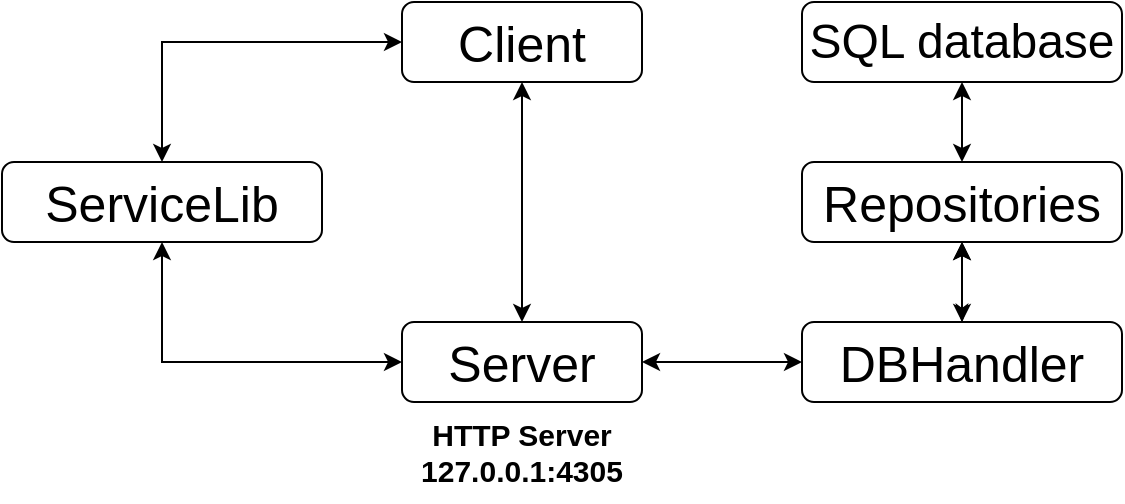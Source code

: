 <mxfile version="14.1.8" type="device"><diagram id="Gkeo9xopT5K_bHKvEmCK" name="Страница 1"><mxGraphModel dx="1086" dy="829" grid="1" gridSize="10" guides="1" tooltips="1" connect="1" arrows="1" fold="1" page="1" pageScale="1" pageWidth="827" pageHeight="1169" math="0" shadow="0"><root><mxCell id="0"/><mxCell id="1" parent="0"/><mxCell id="dRFOOLpf9qtkYSLFoBLn-12" style="edgeStyle=orthogonalEdgeStyle;rounded=0;orthogonalLoop=1;jettySize=auto;html=1;exitX=0;exitY=0.5;exitDx=0;exitDy=0;entryX=0.5;entryY=0;entryDx=0;entryDy=0;startArrow=classic;startFill=1;endArrow=classic;endFill=1;" edge="1" parent="1" source="dRFOOLpf9qtkYSLFoBLn-1" target="dRFOOLpf9qtkYSLFoBLn-3"><mxGeometry relative="1" as="geometry"/></mxCell><mxCell id="dRFOOLpf9qtkYSLFoBLn-1" value="&lt;font style=&quot;font-size: 25px&quot;&gt;Client&lt;/font&gt;" style="rounded=1;whiteSpace=wrap;html=1;" vertex="1" parent="1"><mxGeometry x="360" y="240" width="120" height="40" as="geometry"/></mxCell><mxCell id="dRFOOLpf9qtkYSLFoBLn-10" style="edgeStyle=orthogonalEdgeStyle;rounded=0;orthogonalLoop=1;jettySize=auto;html=1;exitX=1;exitY=0.5;exitDx=0;exitDy=0;entryX=0;entryY=0.5;entryDx=0;entryDy=0;startArrow=classic;startFill=1;endArrow=classic;endFill=1;" edge="1" parent="1" source="dRFOOLpf9qtkYSLFoBLn-2" target="dRFOOLpf9qtkYSLFoBLn-4"><mxGeometry relative="1" as="geometry"/></mxCell><mxCell id="dRFOOLpf9qtkYSLFoBLn-11" style="edgeStyle=orthogonalEdgeStyle;rounded=0;orthogonalLoop=1;jettySize=auto;html=1;exitX=0.5;exitY=0;exitDx=0;exitDy=0;entryX=0.5;entryY=1;entryDx=0;entryDy=0;startArrow=classic;startFill=1;endArrow=classic;endFill=1;" edge="1" parent="1" source="dRFOOLpf9qtkYSLFoBLn-2" target="dRFOOLpf9qtkYSLFoBLn-1"><mxGeometry relative="1" as="geometry"/></mxCell><mxCell id="dRFOOLpf9qtkYSLFoBLn-13" style="edgeStyle=orthogonalEdgeStyle;rounded=0;orthogonalLoop=1;jettySize=auto;html=1;exitX=0;exitY=0.5;exitDx=0;exitDy=0;entryX=0.5;entryY=1;entryDx=0;entryDy=0;startArrow=classic;startFill=1;endArrow=classic;endFill=1;" edge="1" parent="1" source="dRFOOLpf9qtkYSLFoBLn-2" target="dRFOOLpf9qtkYSLFoBLn-3"><mxGeometry relative="1" as="geometry"/></mxCell><mxCell id="dRFOOLpf9qtkYSLFoBLn-2" value="&lt;font style=&quot;font-size: 25px&quot;&gt;Server&lt;/font&gt;" style="rounded=1;whiteSpace=wrap;html=1;" vertex="1" parent="1"><mxGeometry x="360" y="400" width="120" height="40" as="geometry"/></mxCell><mxCell id="dRFOOLpf9qtkYSLFoBLn-3" value="&lt;font style=&quot;font-size: 25px&quot;&gt;ServiceLib&lt;/font&gt;" style="rounded=1;whiteSpace=wrap;html=1;" vertex="1" parent="1"><mxGeometry x="160" y="320" width="160" height="40" as="geometry"/></mxCell><mxCell id="dRFOOLpf9qtkYSLFoBLn-7" style="edgeStyle=orthogonalEdgeStyle;rounded=0;orthogonalLoop=1;jettySize=auto;html=1;exitX=0.5;exitY=0;exitDx=0;exitDy=0;entryX=0.5;entryY=1;entryDx=0;entryDy=0;startArrow=classicThin;startFill=1;" edge="1" parent="1" source="dRFOOLpf9qtkYSLFoBLn-4" target="dRFOOLpf9qtkYSLFoBLn-5"><mxGeometry relative="1" as="geometry"/></mxCell><mxCell id="dRFOOLpf9qtkYSLFoBLn-4" value="&lt;font style=&quot;font-size: 25px&quot;&gt;DBHandler&lt;/font&gt;" style="rounded=1;whiteSpace=wrap;html=1;" vertex="1" parent="1"><mxGeometry x="560" y="400" width="160" height="40" as="geometry"/></mxCell><mxCell id="dRFOOLpf9qtkYSLFoBLn-8" value="" style="edgeStyle=orthogonalEdgeStyle;rounded=0;orthogonalLoop=1;jettySize=auto;html=1;startArrow=classic;startFill=1;endArrow=classic;endFill=1;" edge="1" parent="1" source="dRFOOLpf9qtkYSLFoBLn-5" target="dRFOOLpf9qtkYSLFoBLn-4"><mxGeometry relative="1" as="geometry"/></mxCell><mxCell id="dRFOOLpf9qtkYSLFoBLn-9" style="edgeStyle=orthogonalEdgeStyle;rounded=0;orthogonalLoop=1;jettySize=auto;html=1;exitX=0.5;exitY=0;exitDx=0;exitDy=0;entryX=0.5;entryY=1;entryDx=0;entryDy=0;startArrow=classic;startFill=1;endArrow=classic;endFill=1;" edge="1" parent="1" source="dRFOOLpf9qtkYSLFoBLn-5" target="dRFOOLpf9qtkYSLFoBLn-6"><mxGeometry relative="1" as="geometry"/></mxCell><mxCell id="dRFOOLpf9qtkYSLFoBLn-5" value="&lt;span style=&quot;font-size: 25px&quot;&gt;Repositories&lt;/span&gt;" style="rounded=1;whiteSpace=wrap;html=1;" vertex="1" parent="1"><mxGeometry x="560" y="320" width="160" height="40" as="geometry"/></mxCell><mxCell id="dRFOOLpf9qtkYSLFoBLn-6" value="&lt;font style=&quot;font-size: 24px&quot;&gt;SQL database&lt;/font&gt;" style="rounded=1;whiteSpace=wrap;html=1;" vertex="1" parent="1"><mxGeometry x="560" y="240" width="160" height="40" as="geometry"/></mxCell><mxCell id="dRFOOLpf9qtkYSLFoBLn-14" value="&lt;b style=&quot;font-size: 15px&quot;&gt;HTTP Server&lt;br&gt;127.0.0.1:4305&lt;/b&gt;" style="text;html=1;strokeColor=none;fillColor=none;align=center;verticalAlign=middle;whiteSpace=wrap;rounded=0;" vertex="1" parent="1"><mxGeometry x="360" y="440" width="120" height="50" as="geometry"/></mxCell></root></mxGraphModel></diagram></mxfile>
